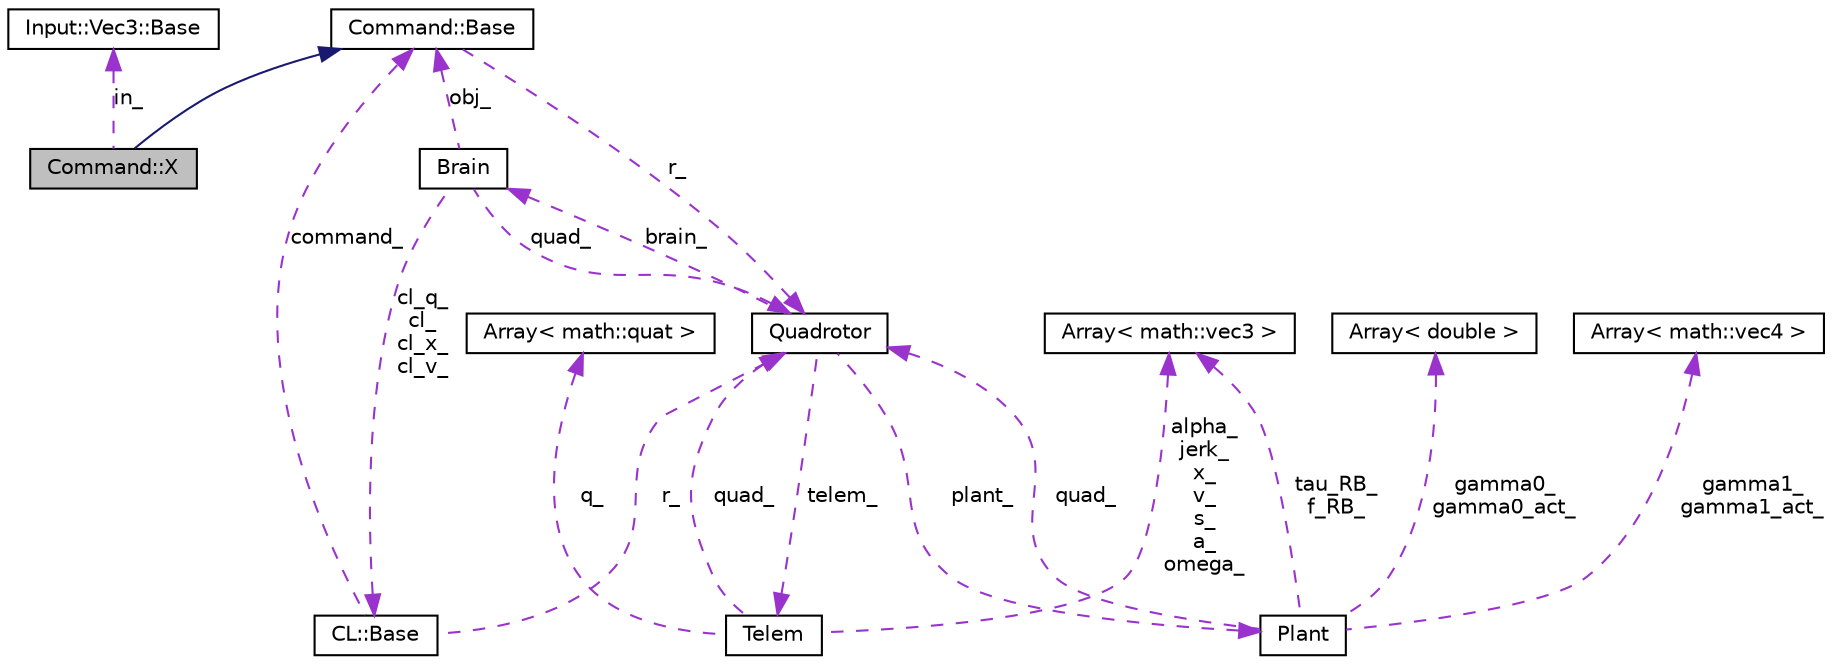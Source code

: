 digraph G
{
  edge [fontname="Helvetica",fontsize="10",labelfontname="Helvetica",labelfontsize="10"];
  node [fontname="Helvetica",fontsize="10",shape=record];
  Node1 [label="Command::X",height=0.2,width=0.4,color="black", fillcolor="grey75", style="filled" fontcolor="black"];
  Node2 -> Node1 [dir=back,color="midnightblue",fontsize="10",style="solid"];
  Node2 [label="Command::Base",height=0.2,width=0.4,color="black", fillcolor="white", style="filled",URL="$classCommand_1_1Base.html"];
  Node3 -> Node2 [dir=back,color="darkorchid3",fontsize="10",style="dashed",label="r_"];
  Node3 [label="Quadrotor",height=0.2,width=0.4,color="black", fillcolor="white", style="filled",URL="$classQuadrotor.html"];
  Node4 -> Node3 [dir=back,color="darkorchid3",fontsize="10",style="dashed",label="brain_"];
  Node4 [label="Brain",height=0.2,width=0.4,color="black", fillcolor="white", style="filled",URL="$classBrain.html"];
  Node5 -> Node4 [dir=back,color="darkorchid3",fontsize="10",style="dashed",label="cl_q_\ncl_\ncl_x_\ncl_v_"];
  Node5 [label="CL::Base",height=0.2,width=0.4,color="black", fillcolor="white", style="filled",URL="$classCL_1_1Base.html"];
  Node3 -> Node5 [dir=back,color="darkorchid3",fontsize="10",style="dashed",label="r_"];
  Node2 -> Node5 [dir=back,color="darkorchid3",fontsize="10",style="dashed",label="command_"];
  Node3 -> Node4 [dir=back,color="darkorchid3",fontsize="10",style="dashed",label="quad_"];
  Node2 -> Node4 [dir=back,color="darkorchid3",fontsize="10",style="dashed",label="obj_"];
  Node6 -> Node3 [dir=back,color="darkorchid3",fontsize="10",style="dashed",label="plant_"];
  Node6 [label="Plant",height=0.2,width=0.4,color="black", fillcolor="white", style="filled",URL="$classPlant.html"];
  Node7 -> Node6 [dir=back,color="darkorchid3",fontsize="10",style="dashed",label="gamma1_\ngamma1_act_"];
  Node7 [label="Array\< math::vec4 \>",height=0.2,width=0.4,color="black", fillcolor="white", style="filled",URL="$classArray.html"];
  Node8 -> Node6 [dir=back,color="darkorchid3",fontsize="10",style="dashed",label="tau_RB_\nf_RB_"];
  Node8 [label="Array\< math::vec3 \>",height=0.2,width=0.4,color="black", fillcolor="white", style="filled",URL="$classArray.html"];
  Node9 -> Node6 [dir=back,color="darkorchid3",fontsize="10",style="dashed",label="gamma0_\ngamma0_act_"];
  Node9 [label="Array\< double \>",height=0.2,width=0.4,color="black", fillcolor="white", style="filled",URL="$classArray.html"];
  Node3 -> Node6 [dir=back,color="darkorchid3",fontsize="10",style="dashed",label="quad_"];
  Node10 -> Node3 [dir=back,color="darkorchid3",fontsize="10",style="dashed",label="telem_"];
  Node10 [label="Telem",height=0.2,width=0.4,color="black", fillcolor="white", style="filled",URL="$classTelem.html"];
  Node11 -> Node10 [dir=back,color="darkorchid3",fontsize="10",style="dashed",label="q_"];
  Node11 [label="Array\< math::quat \>",height=0.2,width=0.4,color="black", fillcolor="white", style="filled",URL="$classArray.html"];
  Node8 -> Node10 [dir=back,color="darkorchid3",fontsize="10",style="dashed",label="alpha_\njerk_\nx_\nv_\ns_\na_\nomega_"];
  Node3 -> Node10 [dir=back,color="darkorchid3",fontsize="10",style="dashed",label="quad_"];
  Node12 -> Node1 [dir=back,color="darkorchid3",fontsize="10",style="dashed",label="in_"];
  Node12 [label="Input::Vec3::Base",height=0.2,width=0.4,color="black", fillcolor="white", style="filled",URL="$classInput_1_1Vec3_1_1Base.html"];
}
